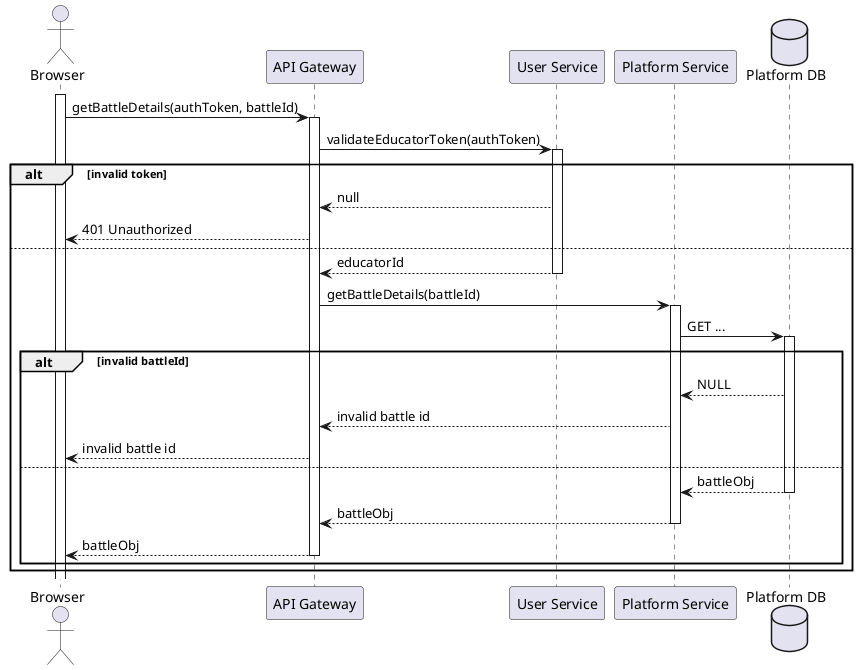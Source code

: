 @startuml RW0.3 - User gets battle details

actor Browser

participant "API Gateway" as gateway
participant "User Service" as auth

participant "Platform Service" as platform
database "Platform DB" as platformDb

activate Browser
Browser -> gateway ++ : getBattleDetails(authToken, battleId)
gateway -> auth ++ : validateEducatorToken(authToken)
alt invalid token
    gateway <-- auth : null
    Browser <-- gateway : 401 Unauthorized
else
    gateway <-- auth -- : educatorId
    gateway -> platform ++ : getBattleDetails(battleId)

    platform -> platformDb ++ : GET ...

    alt invalid battleId
        platform <-- platformDb : NULL
        gateway <-- platform : invalid battle id
        Browser <-- gateway : invalid battle id
    else
        platform <-- platformDb -- : battleObj
        gateway <-- platform -- : battleObj
        Browser <-- gateway -- : battleObj
    end
end


@enduml